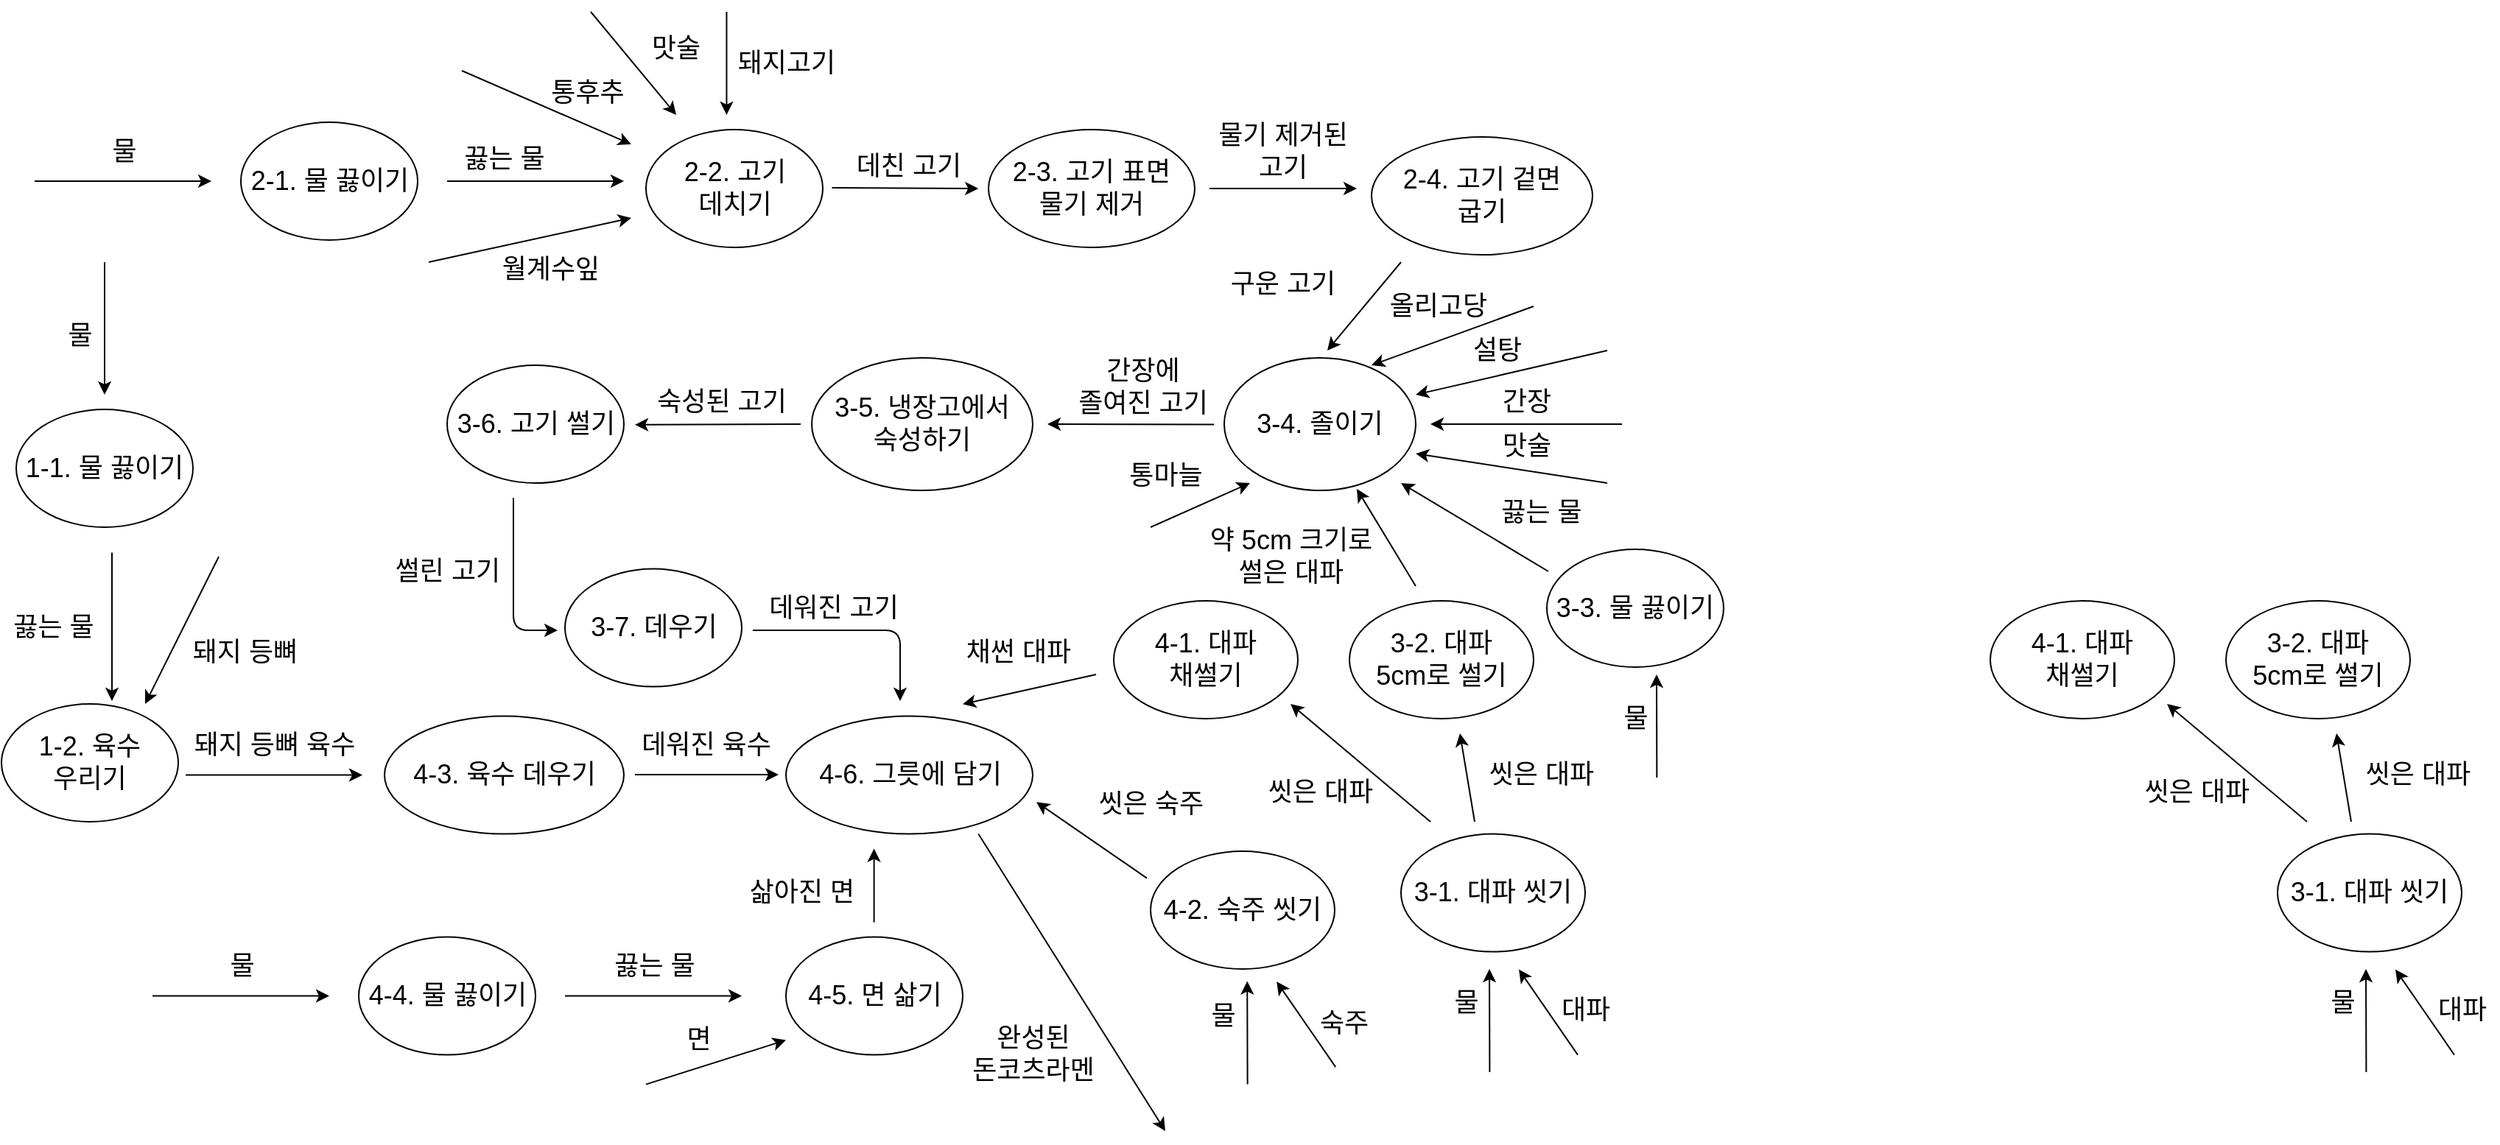 <mxfile version="15.3.1" type="github">
  <diagram id="KtU2aRdOKYF484g9giqT" name="Page-1">
    <mxGraphModel dx="2483" dy="965" grid="1" gridSize="10" guides="1" tooltips="1" connect="1" arrows="1" fold="1" page="1" pageScale="1" pageWidth="1169" pageHeight="827" math="0" shadow="0">
      <root>
        <mxCell id="0" />
        <mxCell id="1" parent="0" />
        <mxCell id="4ka4wmr6u2VwpcD3s4QF-1" value="&lt;font style=&quot;font-size: 18px&quot;&gt;2-2. 고기 &lt;br&gt;데치기&lt;/font&gt;" style="ellipse;whiteSpace=wrap;html=1;" vertex="1" parent="1">
          <mxGeometry x="437.5" y="100" width="120" height="80" as="geometry" />
        </mxCell>
        <mxCell id="4ka4wmr6u2VwpcD3s4QF-2" value="&lt;font style=&quot;font-size: 18px&quot;&gt;돼지고기&lt;br&gt;&lt;/font&gt;" style="text;html=1;strokeColor=none;fillColor=none;align=center;verticalAlign=middle;whiteSpace=wrap;rounded=0;" vertex="1" parent="1">
          <mxGeometry x="492.5" y="40" width="80" height="30" as="geometry" />
        </mxCell>
        <mxCell id="4ka4wmr6u2VwpcD3s4QF-3" value="" style="endArrow=classic;html=1;" edge="1" parent="1">
          <mxGeometry width="50" height="50" relative="1" as="geometry">
            <mxPoint x="492.22" y="20" as="sourcePoint" />
            <mxPoint x="492.22" y="90" as="targetPoint" />
          </mxGeometry>
        </mxCell>
        <mxCell id="4ka4wmr6u2VwpcD3s4QF-4" value="&lt;font style=&quot;font-size: 18px&quot;&gt;2-3. 고기 표면&lt;br&gt;물기 제거&lt;br&gt;&lt;/font&gt;" style="ellipse;whiteSpace=wrap;html=1;" vertex="1" parent="1">
          <mxGeometry x="670" y="100" width="140" height="80" as="geometry" />
        </mxCell>
        <mxCell id="4ka4wmr6u2VwpcD3s4QF-8" value="&lt;font style=&quot;font-size: 18px&quot;&gt;구운 고기&lt;br&gt;&lt;/font&gt;" style="text;html=1;strokeColor=none;fillColor=none;align=center;verticalAlign=middle;whiteSpace=wrap;rounded=0;" vertex="1" parent="1">
          <mxGeometry x="790" y="190" width="160" height="30" as="geometry" />
        </mxCell>
        <mxCell id="4ka4wmr6u2VwpcD3s4QF-9" value="" style="endArrow=classic;html=1;" edge="1" parent="1">
          <mxGeometry width="50" height="50" relative="1" as="geometry">
            <mxPoint x="950" y="190" as="sourcePoint" />
            <mxPoint x="900" y="250" as="targetPoint" />
            <Array as="points" />
          </mxGeometry>
        </mxCell>
        <mxCell id="4ka4wmr6u2VwpcD3s4QF-10" value="&lt;span style=&quot;font-size: 18px&quot;&gt;3-5. 냉장고에서&lt;br&gt;숙성하기&lt;/span&gt;" style="ellipse;whiteSpace=wrap;html=1;" vertex="1" parent="1">
          <mxGeometry x="550" y="255" width="150" height="90" as="geometry" />
        </mxCell>
        <mxCell id="4ka4wmr6u2VwpcD3s4QF-13" value="&lt;font style=&quot;font-size: 18px&quot;&gt;3-4.&amp;nbsp;졸이기&lt;/font&gt;" style="ellipse;whiteSpace=wrap;html=1;" vertex="1" parent="1">
          <mxGeometry x="830" y="255" width="130" height="90" as="geometry" />
        </mxCell>
        <mxCell id="4ka4wmr6u2VwpcD3s4QF-14" value="&lt;font style=&quot;font-size: 18px&quot;&gt;간장에 &lt;br&gt;졸여진 고기&lt;br&gt;&lt;/font&gt;" style="text;html=1;strokeColor=none;fillColor=none;align=center;verticalAlign=middle;whiteSpace=wrap;rounded=0;" vertex="1" parent="1">
          <mxGeometry x="725" y="260" width="100" height="30" as="geometry" />
        </mxCell>
        <mxCell id="4ka4wmr6u2VwpcD3s4QF-15" value="" style="endArrow=classic;html=1;" edge="1" parent="1">
          <mxGeometry width="50" height="50" relative="1" as="geometry">
            <mxPoint x="823.13" y="300.29" as="sourcePoint" />
            <mxPoint x="710" y="300" as="targetPoint" />
          </mxGeometry>
        </mxCell>
        <mxCell id="4ka4wmr6u2VwpcD3s4QF-19" value="" style="endArrow=classic;html=1;" edge="1" parent="1">
          <mxGeometry width="50" height="50" relative="1" as="geometry">
            <mxPoint x="1100" y="300" as="sourcePoint" />
            <mxPoint x="970" y="300" as="targetPoint" />
          </mxGeometry>
        </mxCell>
        <mxCell id="4ka4wmr6u2VwpcD3s4QF-21" value="" style="endArrow=classic;html=1;" edge="1" parent="1">
          <mxGeometry width="50" height="50" relative="1" as="geometry">
            <mxPoint x="542.5" y="300" as="sourcePoint" />
            <mxPoint x="430" y="300.42" as="targetPoint" />
            <Array as="points" />
          </mxGeometry>
        </mxCell>
        <mxCell id="4ka4wmr6u2VwpcD3s4QF-23" value="&lt;font style=&quot;font-size: 18px&quot;&gt;숙성된 고기&lt;br&gt;&lt;/font&gt;" style="text;html=1;strokeColor=none;fillColor=none;align=center;verticalAlign=middle;whiteSpace=wrap;rounded=0;" vertex="1" parent="1">
          <mxGeometry x="409.38" y="269.5" width="160" height="30" as="geometry" />
        </mxCell>
        <mxCell id="4ka4wmr6u2VwpcD3s4QF-24" value="&lt;span style=&quot;font-size: 18px&quot;&gt;3-7. 데우기&lt;br&gt;&lt;/span&gt;" style="ellipse;whiteSpace=wrap;html=1;" vertex="1" parent="1">
          <mxGeometry x="382.5" y="398.29" width="120" height="80" as="geometry" />
        </mxCell>
        <mxCell id="4ka4wmr6u2VwpcD3s4QF-25" value="&lt;font style=&quot;font-size: 18px&quot;&gt;데워진 고기&lt;br&gt;&lt;/font&gt;" style="text;html=1;strokeColor=none;fillColor=none;align=center;verticalAlign=middle;whiteSpace=wrap;rounded=0;" vertex="1" parent="1">
          <mxGeometry x="510" y="410" width="110" height="30" as="geometry" />
        </mxCell>
        <mxCell id="4ka4wmr6u2VwpcD3s4QF-26" value="" style="endArrow=classic;html=1;" edge="1" parent="1">
          <mxGeometry width="50" height="50" relative="1" as="geometry">
            <mxPoint x="510" y="440" as="sourcePoint" />
            <mxPoint x="610" y="488" as="targetPoint" />
            <Array as="points">
              <mxPoint x="610" y="440" />
            </Array>
          </mxGeometry>
        </mxCell>
        <mxCell id="4ka4wmr6u2VwpcD3s4QF-27" value="" style="endArrow=classic;html=1;" edge="1" parent="1">
          <mxGeometry width="50" height="50" relative="1" as="geometry">
            <mxPoint x="312.5" y="60" as="sourcePoint" />
            <mxPoint x="427.5" y="110" as="targetPoint" />
          </mxGeometry>
        </mxCell>
        <mxCell id="4ka4wmr6u2VwpcD3s4QF-28" value="&lt;font style=&quot;font-size: 18px&quot;&gt;통후추&lt;/font&gt;" style="text;html=1;strokeColor=none;fillColor=none;align=center;verticalAlign=middle;whiteSpace=wrap;rounded=0;" vertex="1" parent="1">
          <mxGeometry x="362.5" y="60" width="70" height="30" as="geometry" />
        </mxCell>
        <mxCell id="4ka4wmr6u2VwpcD3s4QF-29" value="" style="endArrow=classic;html=1;" edge="1" parent="1">
          <mxGeometry width="50" height="50" relative="1" as="geometry">
            <mxPoint x="290" y="190" as="sourcePoint" />
            <mxPoint x="427.5" y="160" as="targetPoint" />
          </mxGeometry>
        </mxCell>
        <mxCell id="4ka4wmr6u2VwpcD3s4QF-30" value="&lt;font style=&quot;font-size: 18px&quot;&gt;월계수잎&lt;/font&gt;" style="text;html=1;strokeColor=none;fillColor=none;align=center;verticalAlign=middle;whiteSpace=wrap;rounded=0;" vertex="1" parent="1">
          <mxGeometry x="327.5" y="180" width="90" height="30" as="geometry" />
        </mxCell>
        <mxCell id="4ka4wmr6u2VwpcD3s4QF-31" value="" style="endArrow=classic;html=1;" edge="1" parent="1">
          <mxGeometry width="50" height="50" relative="1" as="geometry">
            <mxPoint x="400" y="20" as="sourcePoint" />
            <mxPoint x="458" y="90" as="targetPoint" />
          </mxGeometry>
        </mxCell>
        <mxCell id="4ka4wmr6u2VwpcD3s4QF-32" value="&lt;font style=&quot;font-size: 18px&quot;&gt;맛술&lt;/font&gt;" style="text;html=1;strokeColor=none;fillColor=none;align=center;verticalAlign=middle;whiteSpace=wrap;rounded=0;" vertex="1" parent="1">
          <mxGeometry x="422.5" y="30" width="70" height="30" as="geometry" />
        </mxCell>
        <mxCell id="4ka4wmr6u2VwpcD3s4QF-33" value="&lt;font style=&quot;font-size: 18px&quot;&gt;간장&lt;/font&gt;" style="text;html=1;align=center;verticalAlign=middle;resizable=0;points=[];autosize=1;strokeColor=none;fillColor=none;" vertex="1" parent="1">
          <mxGeometry x="1010" y="274.5" width="50" height="20" as="geometry" />
        </mxCell>
        <mxCell id="4ka4wmr6u2VwpcD3s4QF-34" value="" style="endArrow=classic;html=1;" edge="1" parent="1">
          <mxGeometry width="50" height="50" relative="1" as="geometry">
            <mxPoint x="1090" y="340" as="sourcePoint" />
            <mxPoint x="960" y="320" as="targetPoint" />
          </mxGeometry>
        </mxCell>
        <mxCell id="4ka4wmr6u2VwpcD3s4QF-35" value="&lt;font style=&quot;font-size: 18px&quot;&gt;맛술&lt;/font&gt;" style="text;html=1;align=center;verticalAlign=middle;resizable=0;points=[];autosize=1;strokeColor=none;fillColor=none;" vertex="1" parent="1">
          <mxGeometry x="1010" y="304.5" width="50" height="20" as="geometry" />
        </mxCell>
        <mxCell id="4ka4wmr6u2VwpcD3s4QF-36" value="" style="endArrow=classic;html=1;" edge="1" parent="1">
          <mxGeometry width="50" height="50" relative="1" as="geometry">
            <mxPoint x="1050" y="400" as="sourcePoint" />
            <mxPoint x="950" y="340" as="targetPoint" />
          </mxGeometry>
        </mxCell>
        <mxCell id="4ka4wmr6u2VwpcD3s4QF-37" value="&lt;font style=&quot;font-size: 18px&quot;&gt;끓는 물&lt;/font&gt;" style="text;html=1;align=center;verticalAlign=middle;resizable=0;points=[];autosize=1;strokeColor=none;fillColor=none;" vertex="1" parent="1">
          <mxGeometry x="1010" y="350" width="70" height="20" as="geometry" />
        </mxCell>
        <mxCell id="4ka4wmr6u2VwpcD3s4QF-41" value="&lt;font style=&quot;font-size: 18px&quot;&gt;올리고당&lt;/font&gt;" style="text;html=1;align=center;verticalAlign=middle;resizable=0;points=[];autosize=1;strokeColor=none;fillColor=none;" vertex="1" parent="1">
          <mxGeometry x="930" y="210" width="90" height="20" as="geometry" />
        </mxCell>
        <mxCell id="4ka4wmr6u2VwpcD3s4QF-42" value="" style="endArrow=classic;html=1;" edge="1" parent="1">
          <mxGeometry width="50" height="50" relative="1" as="geometry">
            <mxPoint x="1090" y="250" as="sourcePoint" />
            <mxPoint x="960" y="280" as="targetPoint" />
          </mxGeometry>
        </mxCell>
        <mxCell id="4ka4wmr6u2VwpcD3s4QF-43" value="&lt;font style=&quot;font-size: 18px&quot;&gt;설탕&lt;/font&gt;" style="text;html=1;align=center;verticalAlign=middle;resizable=0;points=[];autosize=1;strokeColor=none;fillColor=none;" vertex="1" parent="1">
          <mxGeometry x="990" y="240" width="50" height="20" as="geometry" />
        </mxCell>
        <mxCell id="4ka4wmr6u2VwpcD3s4QF-44" value="" style="endArrow=classic;html=1;" edge="1" parent="1">
          <mxGeometry width="50" height="50" relative="1" as="geometry">
            <mxPoint x="960" y="410" as="sourcePoint" />
            <mxPoint x="920" y="344" as="targetPoint" />
          </mxGeometry>
        </mxCell>
        <mxCell id="4ka4wmr6u2VwpcD3s4QF-46" value="" style="endArrow=classic;html=1;" edge="1" parent="1">
          <mxGeometry width="50" height="50" relative="1" as="geometry">
            <mxPoint x="102.5" y="688.29" as="sourcePoint" />
            <mxPoint x="222.5" y="688.29" as="targetPoint" />
          </mxGeometry>
        </mxCell>
        <mxCell id="4ka4wmr6u2VwpcD3s4QF-47" value="&lt;font style=&quot;font-size: 18px&quot;&gt;물&lt;/font&gt;" style="text;html=1;align=center;verticalAlign=middle;resizable=0;points=[];autosize=1;strokeColor=none;fillColor=none;" vertex="1" parent="1">
          <mxGeometry x="147.5" y="658.29" width="30" height="20" as="geometry" />
        </mxCell>
        <mxCell id="4ka4wmr6u2VwpcD3s4QF-48" value="&lt;span style=&quot;font-size: 18px&quot;&gt;4-4. 물 끓이기&lt;br&gt;&lt;/span&gt;" style="ellipse;whiteSpace=wrap;html=1;" vertex="1" parent="1">
          <mxGeometry x="242.5" y="648.29" width="120" height="80" as="geometry" />
        </mxCell>
        <mxCell id="4ka4wmr6u2VwpcD3s4QF-49" value="" style="endArrow=classic;html=1;" edge="1" parent="1">
          <mxGeometry width="50" height="50" relative="1" as="geometry">
            <mxPoint x="382.5" y="688.29" as="sourcePoint" />
            <mxPoint x="502.5" y="688.29" as="targetPoint" />
          </mxGeometry>
        </mxCell>
        <mxCell id="4ka4wmr6u2VwpcD3s4QF-50" value="&lt;font style=&quot;font-size: 18px&quot;&gt;끓는 물&lt;/font&gt;" style="text;html=1;align=center;verticalAlign=middle;resizable=0;points=[];autosize=1;strokeColor=none;fillColor=none;" vertex="1" parent="1">
          <mxGeometry x="407.5" y="658.29" width="70" height="20" as="geometry" />
        </mxCell>
        <mxCell id="4ka4wmr6u2VwpcD3s4QF-51" value="&lt;span style=&quot;font-size: 18px&quot;&gt;4-5. 면 삶기&lt;br&gt;&lt;/span&gt;" style="ellipse;whiteSpace=wrap;html=1;" vertex="1" parent="1">
          <mxGeometry x="532.5" y="648.29" width="120" height="80" as="geometry" />
        </mxCell>
        <mxCell id="4ka4wmr6u2VwpcD3s4QF-52" value="" style="endArrow=classic;html=1;" edge="1" parent="1">
          <mxGeometry width="50" height="50" relative="1" as="geometry">
            <mxPoint x="125" y="538.29" as="sourcePoint" />
            <mxPoint x="245" y="538.29" as="targetPoint" />
          </mxGeometry>
        </mxCell>
        <mxCell id="4ka4wmr6u2VwpcD3s4QF-53" value="&lt;font style=&quot;font-size: 18px&quot;&gt;돼지 등뼈 육수&lt;/font&gt;" style="text;html=1;align=center;verticalAlign=middle;resizable=0;points=[];autosize=1;strokeColor=none;fillColor=none;" vertex="1" parent="1">
          <mxGeometry x="120" y="508.29" width="130" height="20" as="geometry" />
        </mxCell>
        <mxCell id="4ka4wmr6u2VwpcD3s4QF-54" value="&lt;span style=&quot;font-size: 18px&quot;&gt;4-3. 육수 데우기&lt;br&gt;&lt;/span&gt;" style="ellipse;whiteSpace=wrap;html=1;" vertex="1" parent="1">
          <mxGeometry x="260" y="498.29" width="162.5" height="80" as="geometry" />
        </mxCell>
        <mxCell id="4ka4wmr6u2VwpcD3s4QF-55" value="" style="endArrow=classic;html=1;" edge="1" parent="1">
          <mxGeometry width="50" height="50" relative="1" as="geometry">
            <mxPoint x="430" y="538" as="sourcePoint" />
            <mxPoint x="527.5" y="538.0" as="targetPoint" />
          </mxGeometry>
        </mxCell>
        <mxCell id="4ka4wmr6u2VwpcD3s4QF-56" value="&lt;font style=&quot;font-size: 18px&quot;&gt;데워진 육수&lt;/font&gt;" style="text;html=1;align=center;verticalAlign=middle;resizable=0;points=[];autosize=1;strokeColor=none;fillColor=none;" vertex="1" parent="1">
          <mxGeometry x="422.5" y="508.29" width="110" height="20" as="geometry" />
        </mxCell>
        <mxCell id="4ka4wmr6u2VwpcD3s4QF-58" value="&lt;span style=&quot;font-size: 18px&quot;&gt;4-6. 그릇에 담기&lt;br&gt;&lt;/span&gt;" style="ellipse;whiteSpace=wrap;html=1;" vertex="1" parent="1">
          <mxGeometry x="532.5" y="498.29" width="167.5" height="80" as="geometry" />
        </mxCell>
        <mxCell id="4ka4wmr6u2VwpcD3s4QF-60" value="" style="endArrow=classic;html=1;" edge="1" parent="1">
          <mxGeometry width="50" height="50" relative="1" as="geometry">
            <mxPoint x="592.3" y="638.29" as="sourcePoint" />
            <mxPoint x="592.3" y="588.29" as="targetPoint" />
          </mxGeometry>
        </mxCell>
        <mxCell id="4ka4wmr6u2VwpcD3s4QF-61" value="&lt;font style=&quot;font-size: 18px&quot;&gt;삶아진 면&lt;/font&gt;" style="text;html=1;align=center;verticalAlign=middle;resizable=0;points=[];autosize=1;strokeColor=none;fillColor=none;" vertex="1" parent="1">
          <mxGeometry x="497.5" y="608.29" width="90" height="20" as="geometry" />
        </mxCell>
        <mxCell id="4ka4wmr6u2VwpcD3s4QF-62" value="" style="endArrow=classic;html=1;" edge="1" parent="1">
          <mxGeometry width="50" height="50" relative="1" as="geometry">
            <mxPoint x="437.5" y="748.29" as="sourcePoint" />
            <mxPoint x="532.5" y="718.29" as="targetPoint" />
          </mxGeometry>
        </mxCell>
        <mxCell id="4ka4wmr6u2VwpcD3s4QF-63" value="&lt;font style=&quot;font-size: 18px&quot;&gt;면&lt;/font&gt;" style="text;html=1;align=center;verticalAlign=middle;resizable=0;points=[];autosize=1;strokeColor=none;fillColor=none;" vertex="1" parent="1">
          <mxGeometry x="457.5" y="708.29" width="30" height="20" as="geometry" />
        </mxCell>
        <mxCell id="4ka4wmr6u2VwpcD3s4QF-65" value="" style="endArrow=classic;html=1;" edge="1" parent="1">
          <mxGeometry width="50" height="50" relative="1" as="geometry">
            <mxPoint x="22.5" y="135" as="sourcePoint" />
            <mxPoint x="142.5" y="135" as="targetPoint" />
          </mxGeometry>
        </mxCell>
        <mxCell id="4ka4wmr6u2VwpcD3s4QF-66" value="&lt;font style=&quot;font-size: 18px&quot;&gt;물&lt;/font&gt;" style="text;html=1;align=center;verticalAlign=middle;resizable=0;points=[];autosize=1;strokeColor=none;fillColor=none;" vertex="1" parent="1">
          <mxGeometry x="67.5" y="105" width="30" height="20" as="geometry" />
        </mxCell>
        <mxCell id="4ka4wmr6u2VwpcD3s4QF-67" value="&lt;span style=&quot;font-size: 18px&quot;&gt;2-1. 물 끓이기&lt;br&gt;&lt;/span&gt;" style="ellipse;whiteSpace=wrap;html=1;" vertex="1" parent="1">
          <mxGeometry x="162.5" y="95" width="120" height="80" as="geometry" />
        </mxCell>
        <mxCell id="4ka4wmr6u2VwpcD3s4QF-68" value="" style="endArrow=classic;html=1;" edge="1" parent="1">
          <mxGeometry width="50" height="50" relative="1" as="geometry">
            <mxPoint x="302.5" y="135" as="sourcePoint" />
            <mxPoint x="422.5" y="135" as="targetPoint" />
          </mxGeometry>
        </mxCell>
        <mxCell id="4ka4wmr6u2VwpcD3s4QF-69" value="&lt;font style=&quot;font-size: 18px&quot;&gt;끓는 물&lt;/font&gt;" style="text;html=1;align=center;verticalAlign=middle;resizable=0;points=[];autosize=1;strokeColor=none;fillColor=none;" vertex="1" parent="1">
          <mxGeometry x="306.25" y="110" width="70" height="20" as="geometry" />
        </mxCell>
        <mxCell id="4ka4wmr6u2VwpcD3s4QF-73" value="" style="endArrow=classic;html=1;" edge="1" parent="1">
          <mxGeometry width="50" height="50" relative="1" as="geometry">
            <mxPoint x="1040" y="220" as="sourcePoint" />
            <mxPoint x="930" y="260" as="targetPoint" />
          </mxGeometry>
        </mxCell>
        <mxCell id="4ka4wmr6u2VwpcD3s4QF-76" value="&lt;span style=&quot;font-size: 18px&quot;&gt;3-3. 물 끓이기&lt;br&gt;&lt;/span&gt;" style="ellipse;whiteSpace=wrap;html=1;" vertex="1" parent="1">
          <mxGeometry x="1049" y="385" width="120" height="80" as="geometry" />
        </mxCell>
        <mxCell id="4ka4wmr6u2VwpcD3s4QF-77" value="" style="endArrow=classic;html=1;" edge="1" parent="1">
          <mxGeometry width="50" height="50" relative="1" as="geometry">
            <mxPoint x="1123.68" y="540" as="sourcePoint" />
            <mxPoint x="1123.48" y="470" as="targetPoint" />
          </mxGeometry>
        </mxCell>
        <mxCell id="4ka4wmr6u2VwpcD3s4QF-78" value="&lt;font style=&quot;font-size: 18px&quot;&gt;물&lt;/font&gt;" style="text;html=1;align=center;verticalAlign=middle;resizable=0;points=[];autosize=1;strokeColor=none;fillColor=none;" vertex="1" parent="1">
          <mxGeometry x="1093.68" y="490" width="30" height="20" as="geometry" />
        </mxCell>
        <mxCell id="4ka4wmr6u2VwpcD3s4QF-79" value="&lt;font style=&quot;font-size: 18px&quot;&gt;물기 제거된 고기&lt;br&gt;&lt;/font&gt;" style="text;html=1;strokeColor=none;fillColor=none;align=center;verticalAlign=middle;whiteSpace=wrap;rounded=0;" vertex="1" parent="1">
          <mxGeometry x="820" y="100" width="100" height="30" as="geometry" />
        </mxCell>
        <mxCell id="4ka4wmr6u2VwpcD3s4QF-80" value="" style="endArrow=classic;html=1;" edge="1" parent="1">
          <mxGeometry width="50" height="50" relative="1" as="geometry">
            <mxPoint x="820" y="140" as="sourcePoint" />
            <mxPoint x="920" y="140" as="targetPoint" />
          </mxGeometry>
        </mxCell>
        <mxCell id="4ka4wmr6u2VwpcD3s4QF-81" value="&lt;font style=&quot;font-size: 18px&quot;&gt;2-4. 고기 겉면&lt;br&gt;굽기&lt;br&gt;&lt;/font&gt;" style="ellipse;whiteSpace=wrap;html=1;" vertex="1" parent="1">
          <mxGeometry x="930" y="105" width="150" height="80" as="geometry" />
        </mxCell>
        <mxCell id="4ka4wmr6u2VwpcD3s4QF-85" value="&lt;span style=&quot;font-size: 18px&quot;&gt;3-1. 대파 씻기&lt;br&gt;&lt;/span&gt;" style="ellipse;whiteSpace=wrap;html=1;" vertex="1" parent="1">
          <mxGeometry x="950" y="578.29" width="125" height="80" as="geometry" />
        </mxCell>
        <mxCell id="4ka4wmr6u2VwpcD3s4QF-86" value="" style="endArrow=classic;html=1;" edge="1" parent="1">
          <mxGeometry width="50" height="50" relative="1" as="geometry">
            <mxPoint x="1000" y="570" as="sourcePoint" />
            <mxPoint x="990" y="510" as="targetPoint" />
          </mxGeometry>
        </mxCell>
        <mxCell id="4ka4wmr6u2VwpcD3s4QF-87" value="&lt;font style=&quot;font-size: 18px&quot;&gt;씻은 대파&lt;/font&gt;" style="text;html=1;align=center;verticalAlign=middle;resizable=0;points=[];autosize=1;strokeColor=none;fillColor=none;" vertex="1" parent="1">
          <mxGeometry x="1000" y="528.29" width="90" height="20" as="geometry" />
        </mxCell>
        <mxCell id="4ka4wmr6u2VwpcD3s4QF-88" value="" style="endArrow=classic;html=1;" edge="1" parent="1">
          <mxGeometry width="50" height="50" relative="1" as="geometry">
            <mxPoint x="780" y="370" as="sourcePoint" />
            <mxPoint x="847.5" y="340" as="targetPoint" />
          </mxGeometry>
        </mxCell>
        <mxCell id="4ka4wmr6u2VwpcD3s4QF-89" value="&lt;font style=&quot;font-size: 18px&quot;&gt;통마늘&lt;/font&gt;" style="text;html=1;align=center;verticalAlign=middle;resizable=0;points=[];autosize=1;strokeColor=none;fillColor=none;" vertex="1" parent="1">
          <mxGeometry x="755" y="325.0" width="70" height="20" as="geometry" />
        </mxCell>
        <mxCell id="4ka4wmr6u2VwpcD3s4QF-91" value="" style="endArrow=classic;html=1;" edge="1" parent="1">
          <mxGeometry width="50" height="50" relative="1" as="geometry">
            <mxPoint x="1070" y="728.29" as="sourcePoint" />
            <mxPoint x="1030" y="670.29" as="targetPoint" />
          </mxGeometry>
        </mxCell>
        <mxCell id="4ka4wmr6u2VwpcD3s4QF-92" value="&lt;font style=&quot;font-size: 18px&quot;&gt;대파&lt;/font&gt;" style="text;html=1;align=center;verticalAlign=middle;resizable=0;points=[];autosize=1;strokeColor=none;fillColor=none;" vertex="1" parent="1">
          <mxGeometry x="1050" y="688.29" width="50" height="20" as="geometry" />
        </mxCell>
        <mxCell id="4ka4wmr6u2VwpcD3s4QF-93" value="" style="endArrow=classic;html=1;" edge="1" parent="1">
          <mxGeometry width="50" height="50" relative="1" as="geometry">
            <mxPoint x="663.13" y="578.29" as="sourcePoint" />
            <mxPoint x="790" y="780" as="targetPoint" />
            <Array as="points" />
          </mxGeometry>
        </mxCell>
        <mxCell id="4ka4wmr6u2VwpcD3s4QF-94" value="&lt;font style=&quot;font-size: 18px&quot;&gt;완성된 &lt;br&gt;돈코츠라멘&lt;/font&gt;" style="text;html=1;align=center;verticalAlign=middle;resizable=0;points=[];autosize=1;strokeColor=none;fillColor=none;" vertex="1" parent="1">
          <mxGeometry x="645" y="708.29" width="110" height="40" as="geometry" />
        </mxCell>
        <mxCell id="4ka4wmr6u2VwpcD3s4QF-95" value="&lt;font style=&quot;font-size: 18px&quot;&gt;데친 고기&lt;br&gt;&lt;/font&gt;" style="text;html=1;strokeColor=none;fillColor=none;align=center;verticalAlign=middle;whiteSpace=wrap;rounded=0;" vertex="1" parent="1">
          <mxGeometry x="569.38" y="110" width="93.75" height="30" as="geometry" />
        </mxCell>
        <mxCell id="4ka4wmr6u2VwpcD3s4QF-96" value="" style="endArrow=classic;html=1;entryX=1;entryY=1;entryDx=0;entryDy=0;" edge="1" parent="1" target="4ka4wmr6u2VwpcD3s4QF-95">
          <mxGeometry width="50" height="50" relative="1" as="geometry">
            <mxPoint x="563.75" y="139.5" as="sourcePoint" />
            <mxPoint x="660" y="141" as="targetPoint" />
          </mxGeometry>
        </mxCell>
        <mxCell id="4ka4wmr6u2VwpcD3s4QF-99" value="" style="endArrow=classic;html=1;" edge="1" parent="1">
          <mxGeometry width="50" height="50" relative="1" as="geometry">
            <mxPoint x="1010.2" y="740" as="sourcePoint" />
            <mxPoint x="1010.0" y="670" as="targetPoint" />
          </mxGeometry>
        </mxCell>
        <mxCell id="4ka4wmr6u2VwpcD3s4QF-100" value="&lt;font style=&quot;font-size: 18px&quot;&gt;물&lt;/font&gt;" style="text;html=1;align=center;verticalAlign=middle;resizable=0;points=[];autosize=1;strokeColor=none;fillColor=none;" vertex="1" parent="1">
          <mxGeometry x="978.77" y="683.29" width="30" height="20" as="geometry" />
        </mxCell>
        <mxCell id="4ka4wmr6u2VwpcD3s4QF-101" value="&lt;span style=&quot;font-size: 18px&quot;&gt;3-2. 대파 &lt;br&gt;5cm로 썰기&lt;br&gt;&lt;/span&gt;" style="ellipse;whiteSpace=wrap;html=1;" vertex="1" parent="1">
          <mxGeometry x="915" y="420.0" width="125" height="80" as="geometry" />
        </mxCell>
        <mxCell id="4ka4wmr6u2VwpcD3s4QF-102" value="&lt;span style=&quot;font-size: 18px&quot;&gt;약 5cm 크기로&lt;br&gt;썰은 대파&lt;/span&gt;" style="text;html=1;align=center;verticalAlign=middle;resizable=0;points=[];autosize=1;strokeColor=none;fillColor=none;" vertex="1" parent="1">
          <mxGeometry x="810" y="370.0" width="130" height="40" as="geometry" />
        </mxCell>
        <mxCell id="4ka4wmr6u2VwpcD3s4QF-103" value="&lt;span style=&quot;font-size: 18px&quot;&gt;3-6. 고기 썰기&lt;br&gt;&lt;/span&gt;" style="ellipse;whiteSpace=wrap;html=1;" vertex="1" parent="1">
          <mxGeometry x="302.5" y="260" width="120" height="80" as="geometry" />
        </mxCell>
        <mxCell id="4ka4wmr6u2VwpcD3s4QF-104" value="" style="endArrow=classic;html=1;" edge="1" parent="1">
          <mxGeometry width="50" height="50" relative="1" as="geometry">
            <mxPoint x="347.5" y="350" as="sourcePoint" />
            <mxPoint x="377.5" y="440" as="targetPoint" />
            <Array as="points">
              <mxPoint x="347.5" y="440" />
            </Array>
          </mxGeometry>
        </mxCell>
        <mxCell id="4ka4wmr6u2VwpcD3s4QF-105" value="&lt;font style=&quot;font-size: 18px&quot;&gt;썰린 고기&lt;br&gt;&lt;/font&gt;" style="text;html=1;strokeColor=none;fillColor=none;align=center;verticalAlign=middle;whiteSpace=wrap;rounded=0;" vertex="1" parent="1">
          <mxGeometry x="222.5" y="385" width="160" height="30" as="geometry" />
        </mxCell>
        <mxCell id="4ka4wmr6u2VwpcD3s4QF-106" value="" style="endArrow=classic;html=1;" edge="1" parent="1">
          <mxGeometry width="50" height="50" relative="1" as="geometry">
            <mxPoint x="777.5" y="608.29" as="sourcePoint" />
            <mxPoint x="702.5" y="556.58" as="targetPoint" />
          </mxGeometry>
        </mxCell>
        <mxCell id="4ka4wmr6u2VwpcD3s4QF-107" value="&lt;font style=&quot;font-size: 18px&quot;&gt;씻은 숙주&lt;br&gt;&lt;/font&gt;" style="text;html=1;align=center;verticalAlign=middle;resizable=0;points=[];autosize=1;strokeColor=none;fillColor=none;" vertex="1" parent="1">
          <mxGeometry x="735" y="548.29" width="90" height="20" as="geometry" />
        </mxCell>
        <mxCell id="4ka4wmr6u2VwpcD3s4QF-108" value="" style="endArrow=classic;html=1;" edge="1" parent="1">
          <mxGeometry width="50" height="50" relative="1" as="geometry">
            <mxPoint x="743" y="470" as="sourcePoint" />
            <mxPoint x="652.5" y="490.15" as="targetPoint" />
          </mxGeometry>
        </mxCell>
        <mxCell id="4ka4wmr6u2VwpcD3s4QF-109" value="&lt;font style=&quot;font-size: 18px&quot;&gt;채썬 대파&lt;/font&gt;" style="text;html=1;align=center;verticalAlign=middle;resizable=0;points=[];autosize=1;strokeColor=none;fillColor=none;" vertex="1" parent="1">
          <mxGeometry x="645" y="445.0" width="90" height="20" as="geometry" />
        </mxCell>
        <mxCell id="4ka4wmr6u2VwpcD3s4QF-110" value="" style="endArrow=classic;html=1;" edge="1" parent="1">
          <mxGeometry width="50" height="50" relative="1" as="geometry">
            <mxPoint x="75" y="387.29" as="sourcePoint" />
            <mxPoint x="75" y="488" as="targetPoint" />
          </mxGeometry>
        </mxCell>
        <mxCell id="4ka4wmr6u2VwpcD3s4QF-111" value="&lt;font style=&quot;font-size: 18px&quot;&gt;끓는 물&lt;/font&gt;" style="text;html=1;align=center;verticalAlign=middle;resizable=0;points=[];autosize=1;strokeColor=none;fillColor=none;" vertex="1" parent="1">
          <mxGeometry y="428.29" width="70" height="20" as="geometry" />
        </mxCell>
        <mxCell id="4ka4wmr6u2VwpcD3s4QF-112" value="&lt;span style=&quot;font-size: 18px&quot;&gt;1-2. 육수 &lt;br&gt;우리기&lt;br&gt;&lt;/span&gt;" style="ellipse;whiteSpace=wrap;html=1;" vertex="1" parent="1">
          <mxGeometry y="490" width="120" height="80" as="geometry" />
        </mxCell>
        <mxCell id="4ka4wmr6u2VwpcD3s4QF-113" value="" style="endArrow=classic;html=1;" edge="1" parent="1">
          <mxGeometry width="50" height="50" relative="1" as="geometry">
            <mxPoint x="147.5" y="390" as="sourcePoint" />
            <mxPoint x="97.5" y="490" as="targetPoint" />
          </mxGeometry>
        </mxCell>
        <mxCell id="4ka4wmr6u2VwpcD3s4QF-114" value="&lt;font style=&quot;font-size: 18px&quot;&gt;돼지 등뼈&lt;/font&gt;" style="text;html=1;align=center;verticalAlign=middle;resizable=0;points=[];autosize=1;strokeColor=none;fillColor=none;" vertex="1" parent="1">
          <mxGeometry x="120" y="445" width="90" height="20" as="geometry" />
        </mxCell>
        <mxCell id="4ka4wmr6u2VwpcD3s4QF-116" value="&lt;span style=&quot;font-size: 18px&quot;&gt;1-1. 물 끓이기&lt;br&gt;&lt;/span&gt;" style="ellipse;whiteSpace=wrap;html=1;" vertex="1" parent="1">
          <mxGeometry x="10" y="290" width="120" height="80" as="geometry" />
        </mxCell>
        <mxCell id="4ka4wmr6u2VwpcD3s4QF-117" value="" style="endArrow=classic;html=1;" edge="1" parent="1">
          <mxGeometry width="50" height="50" relative="1" as="geometry">
            <mxPoint x="70" y="190" as="sourcePoint" />
            <mxPoint x="70" y="280" as="targetPoint" />
          </mxGeometry>
        </mxCell>
        <mxCell id="4ka4wmr6u2VwpcD3s4QF-118" value="&lt;font style=&quot;font-size: 18px&quot;&gt;물&lt;/font&gt;" style="text;html=1;align=center;verticalAlign=middle;resizable=0;points=[];autosize=1;strokeColor=none;fillColor=none;" vertex="1" parent="1">
          <mxGeometry x="37.5" y="230" width="30" height="20" as="geometry" />
        </mxCell>
        <mxCell id="4ka4wmr6u2VwpcD3s4QF-119" value="&lt;span style=&quot;font-size: 18px&quot;&gt;4-1. 대파 &lt;br&gt;채썰기&lt;br&gt;&lt;/span&gt;" style="ellipse;whiteSpace=wrap;html=1;" vertex="1" parent="1">
          <mxGeometry x="755" y="420.0" width="125" height="80" as="geometry" />
        </mxCell>
        <mxCell id="4ka4wmr6u2VwpcD3s4QF-120" value="" style="endArrow=classic;html=1;" edge="1" parent="1">
          <mxGeometry width="50" height="50" relative="1" as="geometry">
            <mxPoint x="970" y="570" as="sourcePoint" />
            <mxPoint x="875" y="490" as="targetPoint" />
          </mxGeometry>
        </mxCell>
        <mxCell id="4ka4wmr6u2VwpcD3s4QF-121" value="&lt;font style=&quot;font-size: 18px&quot;&gt;씻은 대파&lt;/font&gt;" style="text;html=1;align=center;verticalAlign=middle;resizable=0;points=[];autosize=1;strokeColor=none;fillColor=none;" vertex="1" parent="1">
          <mxGeometry x="850" y="540" width="90" height="20" as="geometry" />
        </mxCell>
        <mxCell id="4ka4wmr6u2VwpcD3s4QF-124" value="&lt;span style=&quot;font-size: 18px&quot;&gt;4-2. 숙주 씻기&lt;br&gt;&lt;/span&gt;" style="ellipse;whiteSpace=wrap;html=1;" vertex="1" parent="1">
          <mxGeometry x="780" y="590" width="125" height="80" as="geometry" />
        </mxCell>
        <mxCell id="4ka4wmr6u2VwpcD3s4QF-125" value="" style="endArrow=classic;html=1;" edge="1" parent="1">
          <mxGeometry width="50" height="50" relative="1" as="geometry">
            <mxPoint x="905.61" y="736.58" as="sourcePoint" />
            <mxPoint x="865.61" y="678.58" as="targetPoint" />
          </mxGeometry>
        </mxCell>
        <mxCell id="4ka4wmr6u2VwpcD3s4QF-126" value="&lt;span style=&quot;font-size: 18px&quot;&gt;숙주&lt;/span&gt;" style="text;html=1;align=center;verticalAlign=middle;resizable=0;points=[];autosize=1;strokeColor=none;fillColor=none;" vertex="1" parent="1">
          <mxGeometry x="885.61" y="696.58" width="50" height="20" as="geometry" />
        </mxCell>
        <mxCell id="4ka4wmr6u2VwpcD3s4QF-127" value="" style="endArrow=classic;html=1;" edge="1" parent="1">
          <mxGeometry width="50" height="50" relative="1" as="geometry">
            <mxPoint x="845.81" y="748.29" as="sourcePoint" />
            <mxPoint x="845.61" y="678.29" as="targetPoint" />
          </mxGeometry>
        </mxCell>
        <mxCell id="4ka4wmr6u2VwpcD3s4QF-128" value="&lt;font style=&quot;font-size: 18px&quot;&gt;물&lt;/font&gt;" style="text;html=1;align=center;verticalAlign=middle;resizable=0;points=[];autosize=1;strokeColor=none;fillColor=none;" vertex="1" parent="1">
          <mxGeometry x="814.38" y="691.58" width="30" height="20" as="geometry" />
        </mxCell>
        <mxCell id="4ka4wmr6u2VwpcD3s4QF-129" value="&lt;span style=&quot;font-size: 18px&quot;&gt;3-1. 대파 씻기&lt;br&gt;&lt;/span&gt;" style="ellipse;whiteSpace=wrap;html=1;" vertex="1" parent="1">
          <mxGeometry x="1545" y="578.29" width="125" height="80" as="geometry" />
        </mxCell>
        <mxCell id="4ka4wmr6u2VwpcD3s4QF-130" value="" style="endArrow=classic;html=1;" edge="1" parent="1">
          <mxGeometry width="50" height="50" relative="1" as="geometry">
            <mxPoint x="1595" y="570" as="sourcePoint" />
            <mxPoint x="1585" y="510.0" as="targetPoint" />
          </mxGeometry>
        </mxCell>
        <mxCell id="4ka4wmr6u2VwpcD3s4QF-131" value="&lt;font style=&quot;font-size: 18px&quot;&gt;씻은 대파&lt;/font&gt;" style="text;html=1;align=center;verticalAlign=middle;resizable=0;points=[];autosize=1;strokeColor=none;fillColor=none;" vertex="1" parent="1">
          <mxGeometry x="1595" y="528.29" width="90" height="20" as="geometry" />
        </mxCell>
        <mxCell id="4ka4wmr6u2VwpcD3s4QF-132" value="" style="endArrow=classic;html=1;" edge="1" parent="1">
          <mxGeometry width="50" height="50" relative="1" as="geometry">
            <mxPoint x="1665" y="728.29" as="sourcePoint" />
            <mxPoint x="1625" y="670.29" as="targetPoint" />
          </mxGeometry>
        </mxCell>
        <mxCell id="4ka4wmr6u2VwpcD3s4QF-133" value="&lt;font style=&quot;font-size: 18px&quot;&gt;대파&lt;/font&gt;" style="text;html=1;align=center;verticalAlign=middle;resizable=0;points=[];autosize=1;strokeColor=none;fillColor=none;" vertex="1" parent="1">
          <mxGeometry x="1645" y="688.29" width="50" height="20" as="geometry" />
        </mxCell>
        <mxCell id="4ka4wmr6u2VwpcD3s4QF-134" value="" style="endArrow=classic;html=1;" edge="1" parent="1">
          <mxGeometry width="50" height="50" relative="1" as="geometry">
            <mxPoint x="1605.2" y="740" as="sourcePoint" />
            <mxPoint x="1605.0" y="670" as="targetPoint" />
          </mxGeometry>
        </mxCell>
        <mxCell id="4ka4wmr6u2VwpcD3s4QF-135" value="&lt;font style=&quot;font-size: 18px&quot;&gt;물&lt;/font&gt;" style="text;html=1;align=center;verticalAlign=middle;resizable=0;points=[];autosize=1;strokeColor=none;fillColor=none;" vertex="1" parent="1">
          <mxGeometry x="1573.77" y="683.29" width="30" height="20" as="geometry" />
        </mxCell>
        <mxCell id="4ka4wmr6u2VwpcD3s4QF-136" value="&lt;span style=&quot;font-size: 18px&quot;&gt;3-2. 대파 &lt;br&gt;5cm로 썰기&lt;br&gt;&lt;/span&gt;" style="ellipse;whiteSpace=wrap;html=1;" vertex="1" parent="1">
          <mxGeometry x="1510" y="420.0" width="125" height="80" as="geometry" />
        </mxCell>
        <mxCell id="4ka4wmr6u2VwpcD3s4QF-137" value="&lt;span style=&quot;font-size: 18px&quot;&gt;4-1. 대파 &lt;br&gt;채썰기&lt;br&gt;&lt;/span&gt;" style="ellipse;whiteSpace=wrap;html=1;" vertex="1" parent="1">
          <mxGeometry x="1350" y="420.0" width="125" height="80" as="geometry" />
        </mxCell>
        <mxCell id="4ka4wmr6u2VwpcD3s4QF-138" value="" style="endArrow=classic;html=1;" edge="1" parent="1">
          <mxGeometry width="50" height="50" relative="1" as="geometry">
            <mxPoint x="1565" y="570" as="sourcePoint" />
            <mxPoint x="1470" y="490" as="targetPoint" />
          </mxGeometry>
        </mxCell>
        <mxCell id="4ka4wmr6u2VwpcD3s4QF-139" value="&lt;font style=&quot;font-size: 18px&quot;&gt;씻은 대파&lt;/font&gt;" style="text;html=1;align=center;verticalAlign=middle;resizable=0;points=[];autosize=1;strokeColor=none;fillColor=none;" vertex="1" parent="1">
          <mxGeometry x="1445" y="540" width="90" height="20" as="geometry" />
        </mxCell>
      </root>
    </mxGraphModel>
  </diagram>
</mxfile>
